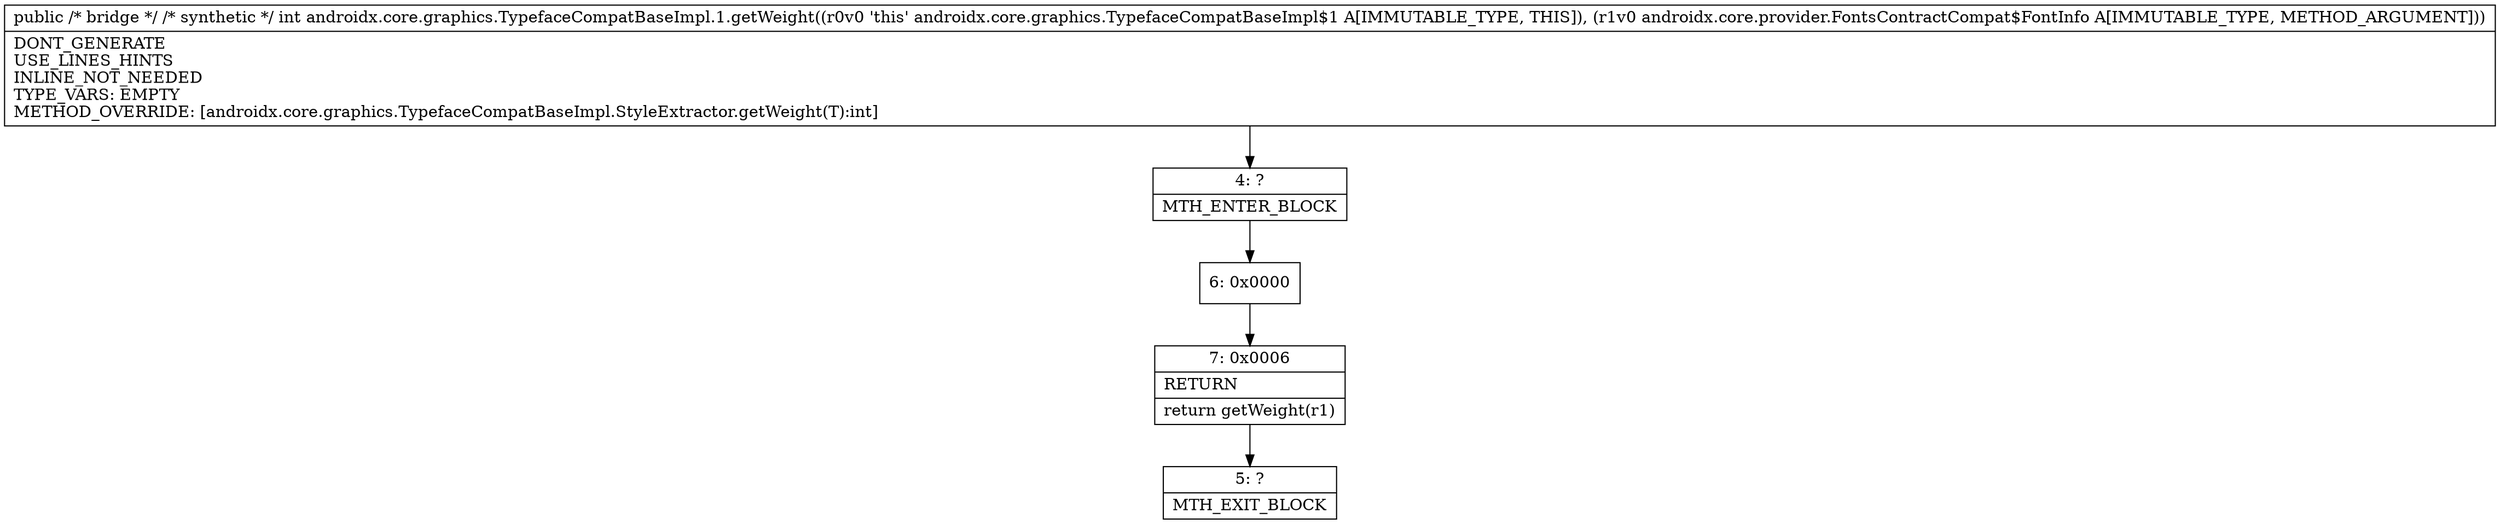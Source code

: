 digraph "CFG forandroidx.core.graphics.TypefaceCompatBaseImpl.1.getWeight(Ljava\/lang\/Object;)I" {
Node_4 [shape=record,label="{4\:\ ?|MTH_ENTER_BLOCK\l}"];
Node_6 [shape=record,label="{6\:\ 0x0000}"];
Node_7 [shape=record,label="{7\:\ 0x0006|RETURN\l|return getWeight(r1)\l}"];
Node_5 [shape=record,label="{5\:\ ?|MTH_EXIT_BLOCK\l}"];
MethodNode[shape=record,label="{public \/* bridge *\/ \/* synthetic *\/ int androidx.core.graphics.TypefaceCompatBaseImpl.1.getWeight((r0v0 'this' androidx.core.graphics.TypefaceCompatBaseImpl$1 A[IMMUTABLE_TYPE, THIS]), (r1v0 androidx.core.provider.FontsContractCompat$FontInfo A[IMMUTABLE_TYPE, METHOD_ARGUMENT]))  | DONT_GENERATE\lUSE_LINES_HINTS\lINLINE_NOT_NEEDED\lTYPE_VARS: EMPTY\lMETHOD_OVERRIDE: [androidx.core.graphics.TypefaceCompatBaseImpl.StyleExtractor.getWeight(T):int]\l}"];
MethodNode -> Node_4;Node_4 -> Node_6;
Node_6 -> Node_7;
Node_7 -> Node_5;
}

